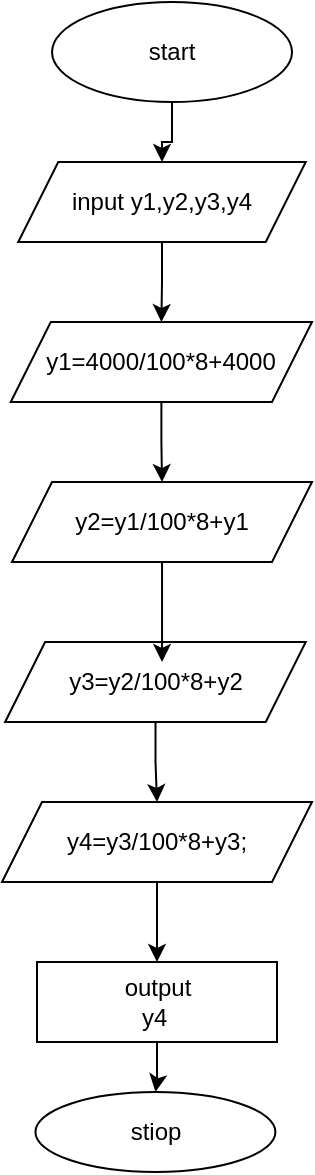 <mxfile version="14.6.13" type="google"><diagram id="vh5LNxR9PguximjSMDA2" name="Page-1"><mxGraphModel dx="1038" dy="548" grid="1" gridSize="10" guides="1" tooltips="1" connect="1" arrows="1" fold="1" page="1" pageScale="1" pageWidth="827" pageHeight="1169" math="0" shadow="0"><root><mxCell id="0"/><mxCell id="1" parent="0"/><mxCell id="dO3eJWoaAL9sYgc5zLhU-10" style="edgeStyle=orthogonalEdgeStyle;rounded=0;orthogonalLoop=1;jettySize=auto;html=1;" edge="1" parent="1" source="2jsRwxZ2T4SAUAkTsTxw-1" target="2jsRwxZ2T4SAUAkTsTxw-3"><mxGeometry relative="1" as="geometry"/></mxCell><mxCell id="2jsRwxZ2T4SAUAkTsTxw-1" value="start" style="ellipse;whiteSpace=wrap;html=1;" parent="1" vertex="1"><mxGeometry x="305.01" width="120" height="50" as="geometry"/></mxCell><mxCell id="dO3eJWoaAL9sYgc5zLhU-12" style="edgeStyle=orthogonalEdgeStyle;rounded=0;orthogonalLoop=1;jettySize=auto;html=1;" edge="1" parent="1" source="2jsRwxZ2T4SAUAkTsTxw-3" target="dO3eJWoaAL9sYgc5zLhU-3"><mxGeometry relative="1" as="geometry"/></mxCell><mxCell id="2jsRwxZ2T4SAUAkTsTxw-3" value="input y1,y2,y3,y4" style="shape=parallelogram;perimeter=parallelogramPerimeter;whiteSpace=wrap;html=1;fixedSize=1;" parent="1" vertex="1"><mxGeometry x="288.12" y="80" width="143.75" height="40" as="geometry"/></mxCell><mxCell id="dO3eJWoaAL9sYgc5zLhU-13" style="edgeStyle=orthogonalEdgeStyle;rounded=0;orthogonalLoop=1;jettySize=auto;html=1;entryX=0.5;entryY=0;entryDx=0;entryDy=0;" edge="1" parent="1" source="dO3eJWoaAL9sYgc5zLhU-3" target="dO3eJWoaAL9sYgc5zLhU-6"><mxGeometry relative="1" as="geometry"/></mxCell><mxCell id="dO3eJWoaAL9sYgc5zLhU-3" value="y1=4000/100*8+4000" style="shape=parallelogram;perimeter=parallelogramPerimeter;whiteSpace=wrap;html=1;fixedSize=1;" vertex="1" parent="1"><mxGeometry x="284.38" y="160" width="150.62" height="40" as="geometry"/></mxCell><mxCell id="dO3eJWoaAL9sYgc5zLhU-19" style="edgeStyle=orthogonalEdgeStyle;rounded=0;orthogonalLoop=1;jettySize=auto;html=1;entryX=0.5;entryY=0;entryDx=0;entryDy=0;" edge="1" parent="1" source="dO3eJWoaAL9sYgc5zLhU-4" target="dO3eJWoaAL9sYgc5zLhU-9"><mxGeometry relative="1" as="geometry"/></mxCell><mxCell id="dO3eJWoaAL9sYgc5zLhU-4" value="y3=y2/100*8+y2" style="shape=parallelogram;perimeter=parallelogramPerimeter;whiteSpace=wrap;html=1;fixedSize=1;" vertex="1" parent="1"><mxGeometry x="281.56" y="320" width="150.31" height="40" as="geometry"/></mxCell><mxCell id="dO3eJWoaAL9sYgc5zLhU-14" style="edgeStyle=orthogonalEdgeStyle;rounded=0;orthogonalLoop=1;jettySize=auto;html=1;entryX=0.522;entryY=0.25;entryDx=0;entryDy=0;entryPerimeter=0;" edge="1" parent="1" source="dO3eJWoaAL9sYgc5zLhU-6" target="dO3eJWoaAL9sYgc5zLhU-4"><mxGeometry relative="1" as="geometry"/></mxCell><mxCell id="dO3eJWoaAL9sYgc5zLhU-6" value="y2=y1/100*8+y1" style="shape=parallelogram;perimeter=parallelogramPerimeter;whiteSpace=wrap;html=1;fixedSize=1;" vertex="1" parent="1"><mxGeometry x="285" y="240" width="150" height="40" as="geometry"/></mxCell><mxCell id="dO3eJWoaAL9sYgc5zLhU-22" style="edgeStyle=orthogonalEdgeStyle;rounded=0;orthogonalLoop=1;jettySize=auto;html=1;entryX=0.5;entryY=0;entryDx=0;entryDy=0;" edge="1" parent="1" source="dO3eJWoaAL9sYgc5zLhU-9" target="dO3eJWoaAL9sYgc5zLhU-20"><mxGeometry relative="1" as="geometry"/></mxCell><mxCell id="dO3eJWoaAL9sYgc5zLhU-9" value="y4=y3/100*8+y3;" style="shape=parallelogram;perimeter=parallelogramPerimeter;whiteSpace=wrap;html=1;fixedSize=1;" vertex="1" parent="1"><mxGeometry x="280" y="400" width="155" height="40" as="geometry"/></mxCell><mxCell id="dO3eJWoaAL9sYgc5zLhU-23" value="" style="edgeStyle=orthogonalEdgeStyle;rounded=0;orthogonalLoop=1;jettySize=auto;html=1;" edge="1" parent="1" source="dO3eJWoaAL9sYgc5zLhU-20" target="dO3eJWoaAL9sYgc5zLhU-21"><mxGeometry relative="1" as="geometry"><Array as="points"><mxPoint x="358" y="540"/></Array></mxGeometry></mxCell><mxCell id="dO3eJWoaAL9sYgc5zLhU-20" value="output&lt;br&gt;y4&amp;nbsp;" style="rounded=0;whiteSpace=wrap;html=1;" vertex="1" parent="1"><mxGeometry x="297.5" y="480" width="120" height="40" as="geometry"/></mxCell><mxCell id="dO3eJWoaAL9sYgc5zLhU-21" value="stiop" style="ellipse;whiteSpace=wrap;html=1;" vertex="1" parent="1"><mxGeometry x="296.71" y="545" width="120" height="40" as="geometry"/></mxCell></root></mxGraphModel></diagram></mxfile>